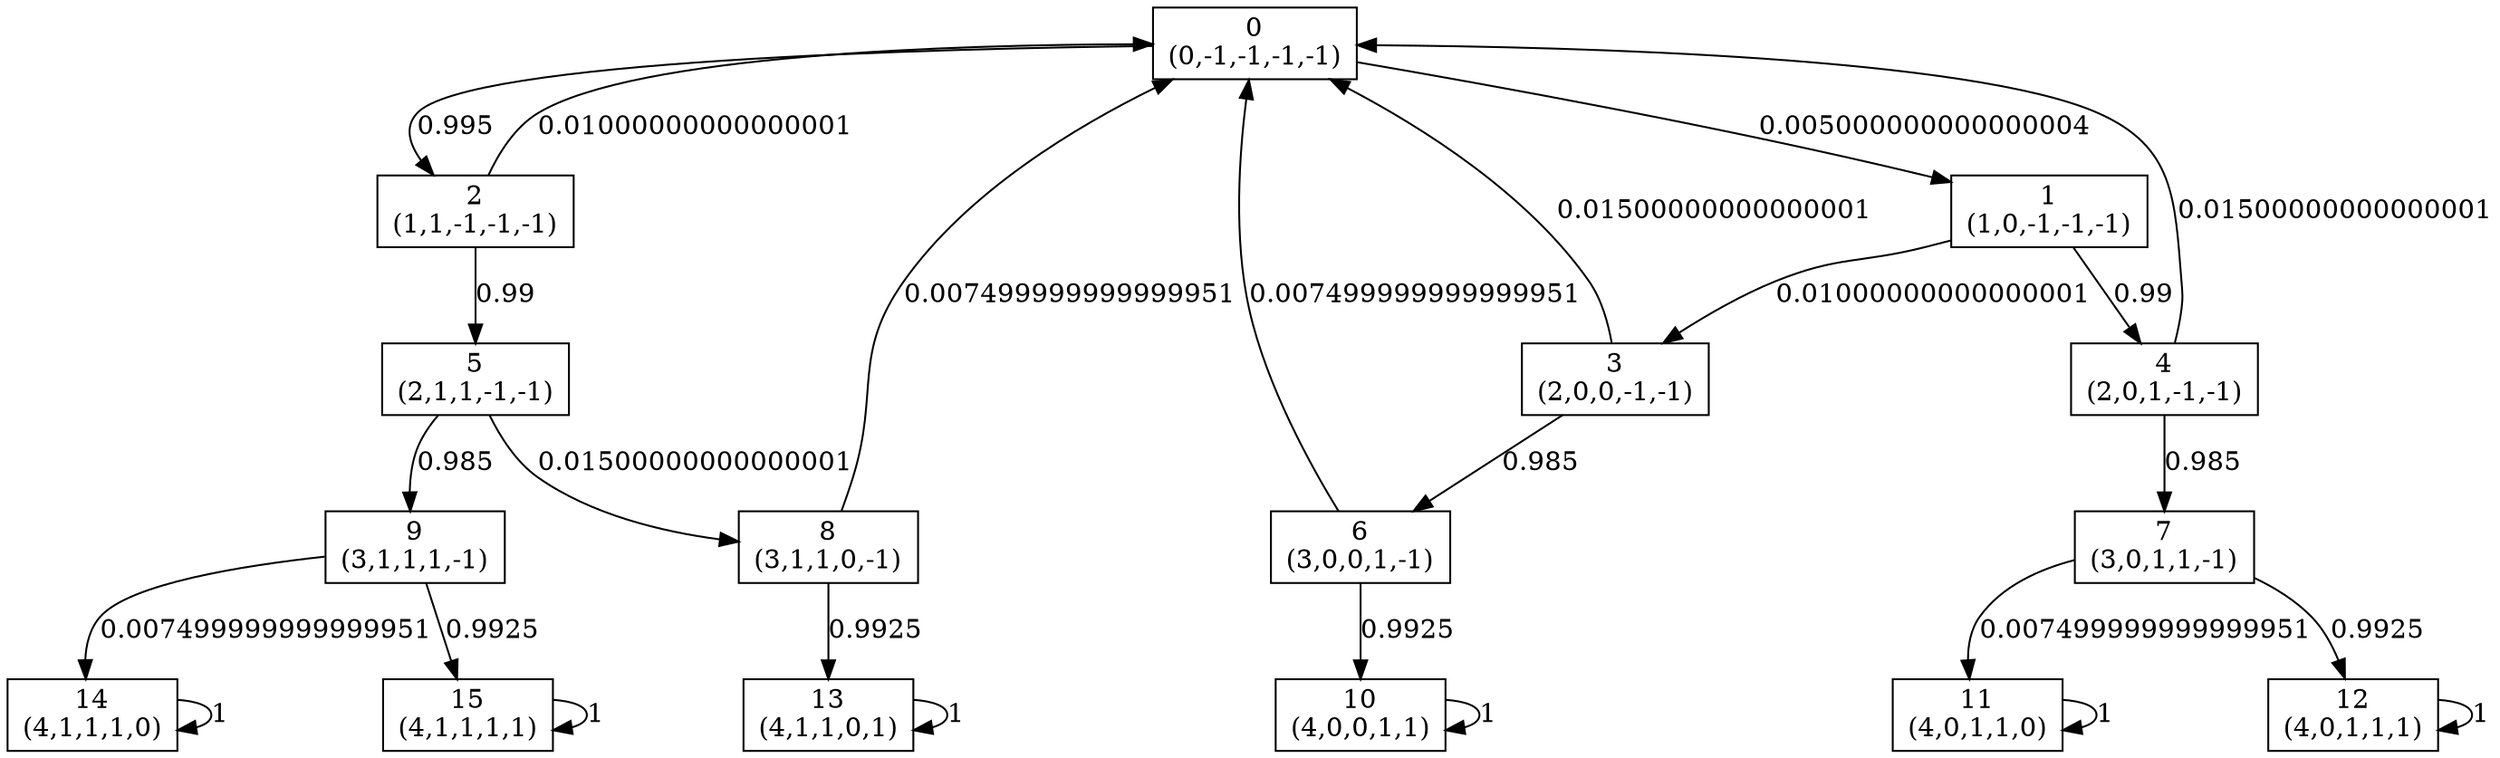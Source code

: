 digraph P {
node [shape=box];
0 -> 1 [ label="0.005000000000000004" ];
0 -> 2 [ label="0.995" ];
1 -> 3 [ label="0.01000000000000001" ];
1 -> 4 [ label="0.99" ];
2 -> 0 [ label="0.01000000000000001" ];
2 -> 5 [ label="0.99" ];
3 -> 0 [ label="0.01500000000000001" ];
3 -> 6 [ label="0.985" ];
4 -> 0 [ label="0.01500000000000001" ];
4 -> 7 [ label="0.985" ];
5 -> 8 [ label="0.01500000000000001" ];
5 -> 9 [ label="0.985" ];
6 -> 0 [ label="0.007499999999999951" ];
6 -> 10 [ label="0.9925" ];
7 -> 11 [ label="0.007499999999999951" ];
7 -> 12 [ label="0.9925" ];
8 -> 0 [ label="0.007499999999999951" ];
8 -> 13 [ label="0.9925" ];
9 -> 14 [ label="0.007499999999999951" ];
9 -> 15 [ label="0.9925" ];
10 -> 10 [ label="1" ];
11 -> 11 [ label="1" ];
12 -> 12 [ label="1" ];
13 -> 13 [ label="1" ];
14 -> 14 [ label="1" ];
15 -> 15 [ label="1" ];
0 [label="0\n(0,-1,-1,-1,-1)"];
1 [label="1\n(1,0,-1,-1,-1)"];
2 [label="2\n(1,1,-1,-1,-1)"];
3 [label="3\n(2,0,0,-1,-1)"];
4 [label="4\n(2,0,1,-1,-1)"];
5 [label="5\n(2,1,1,-1,-1)"];
6 [label="6\n(3,0,0,1,-1)"];
7 [label="7\n(3,0,1,1,-1)"];
8 [label="8\n(3,1,1,0,-1)"];
9 [label="9\n(3,1,1,1,-1)"];
10 [label="10\n(4,0,0,1,1)"];
11 [label="11\n(4,0,1,1,0)"];
12 [label="12\n(4,0,1,1,1)"];
13 [label="13\n(4,1,1,0,1)"];
14 [label="14\n(4,1,1,1,0)"];
15 [label="15\n(4,1,1,1,1)"];
}
